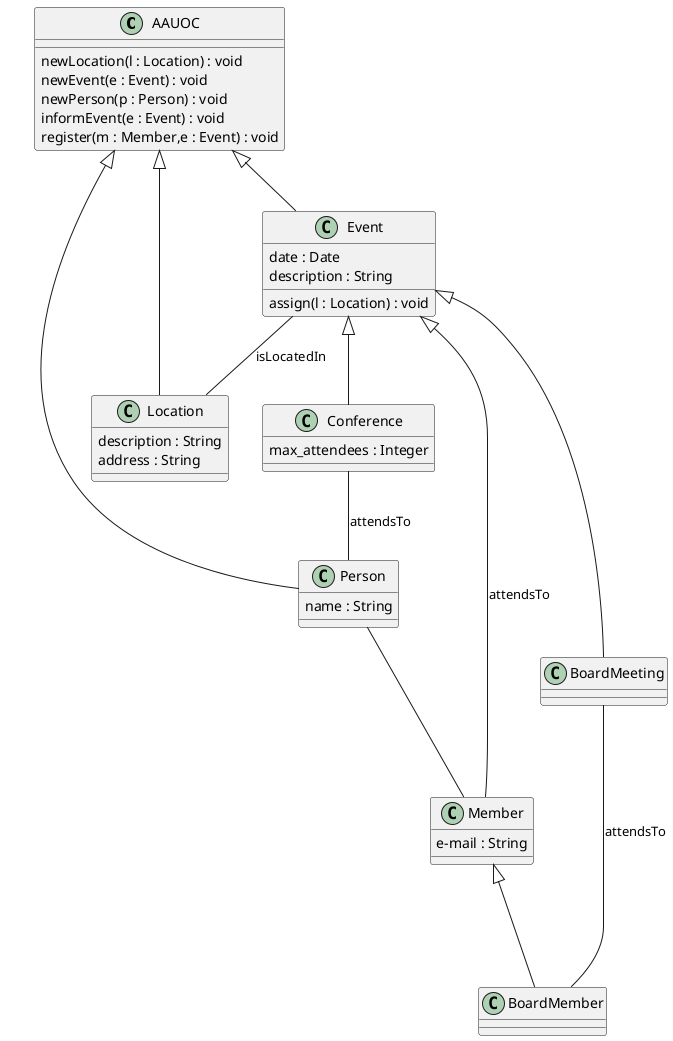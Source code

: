 @startuml
top to bottom direction
class AAUOC {
newLocation(l : Location) : void
newEvent(e : Event) : void
newPerson(p : Person) : void
informEvent(e : Event) : void
register(m : Member,e : Event) : void

}
class Location{
description : String
address : String
}
class Event {
date : Date
description : String
assign(l : Location) : void
}
class Person{
name : String
}
class Member {
e-mail : String
}
class Conference{
max_attendees : Integer
}

class BoardMeeting
class BoardMember
AAUOC <|--right Location
AAUOC <|--down Event
AAUOC <|--right Person
Event <|-- Conference
Event <|--- BoardMeeting
Person --- Member
Member <|--- BoardMember
Event <|-- Member : attendsTo
Event -- Location : isLocatedIn
Conference -- Person : attendsTo
BoardMeeting--BoardMember : attendsTo
@enduml